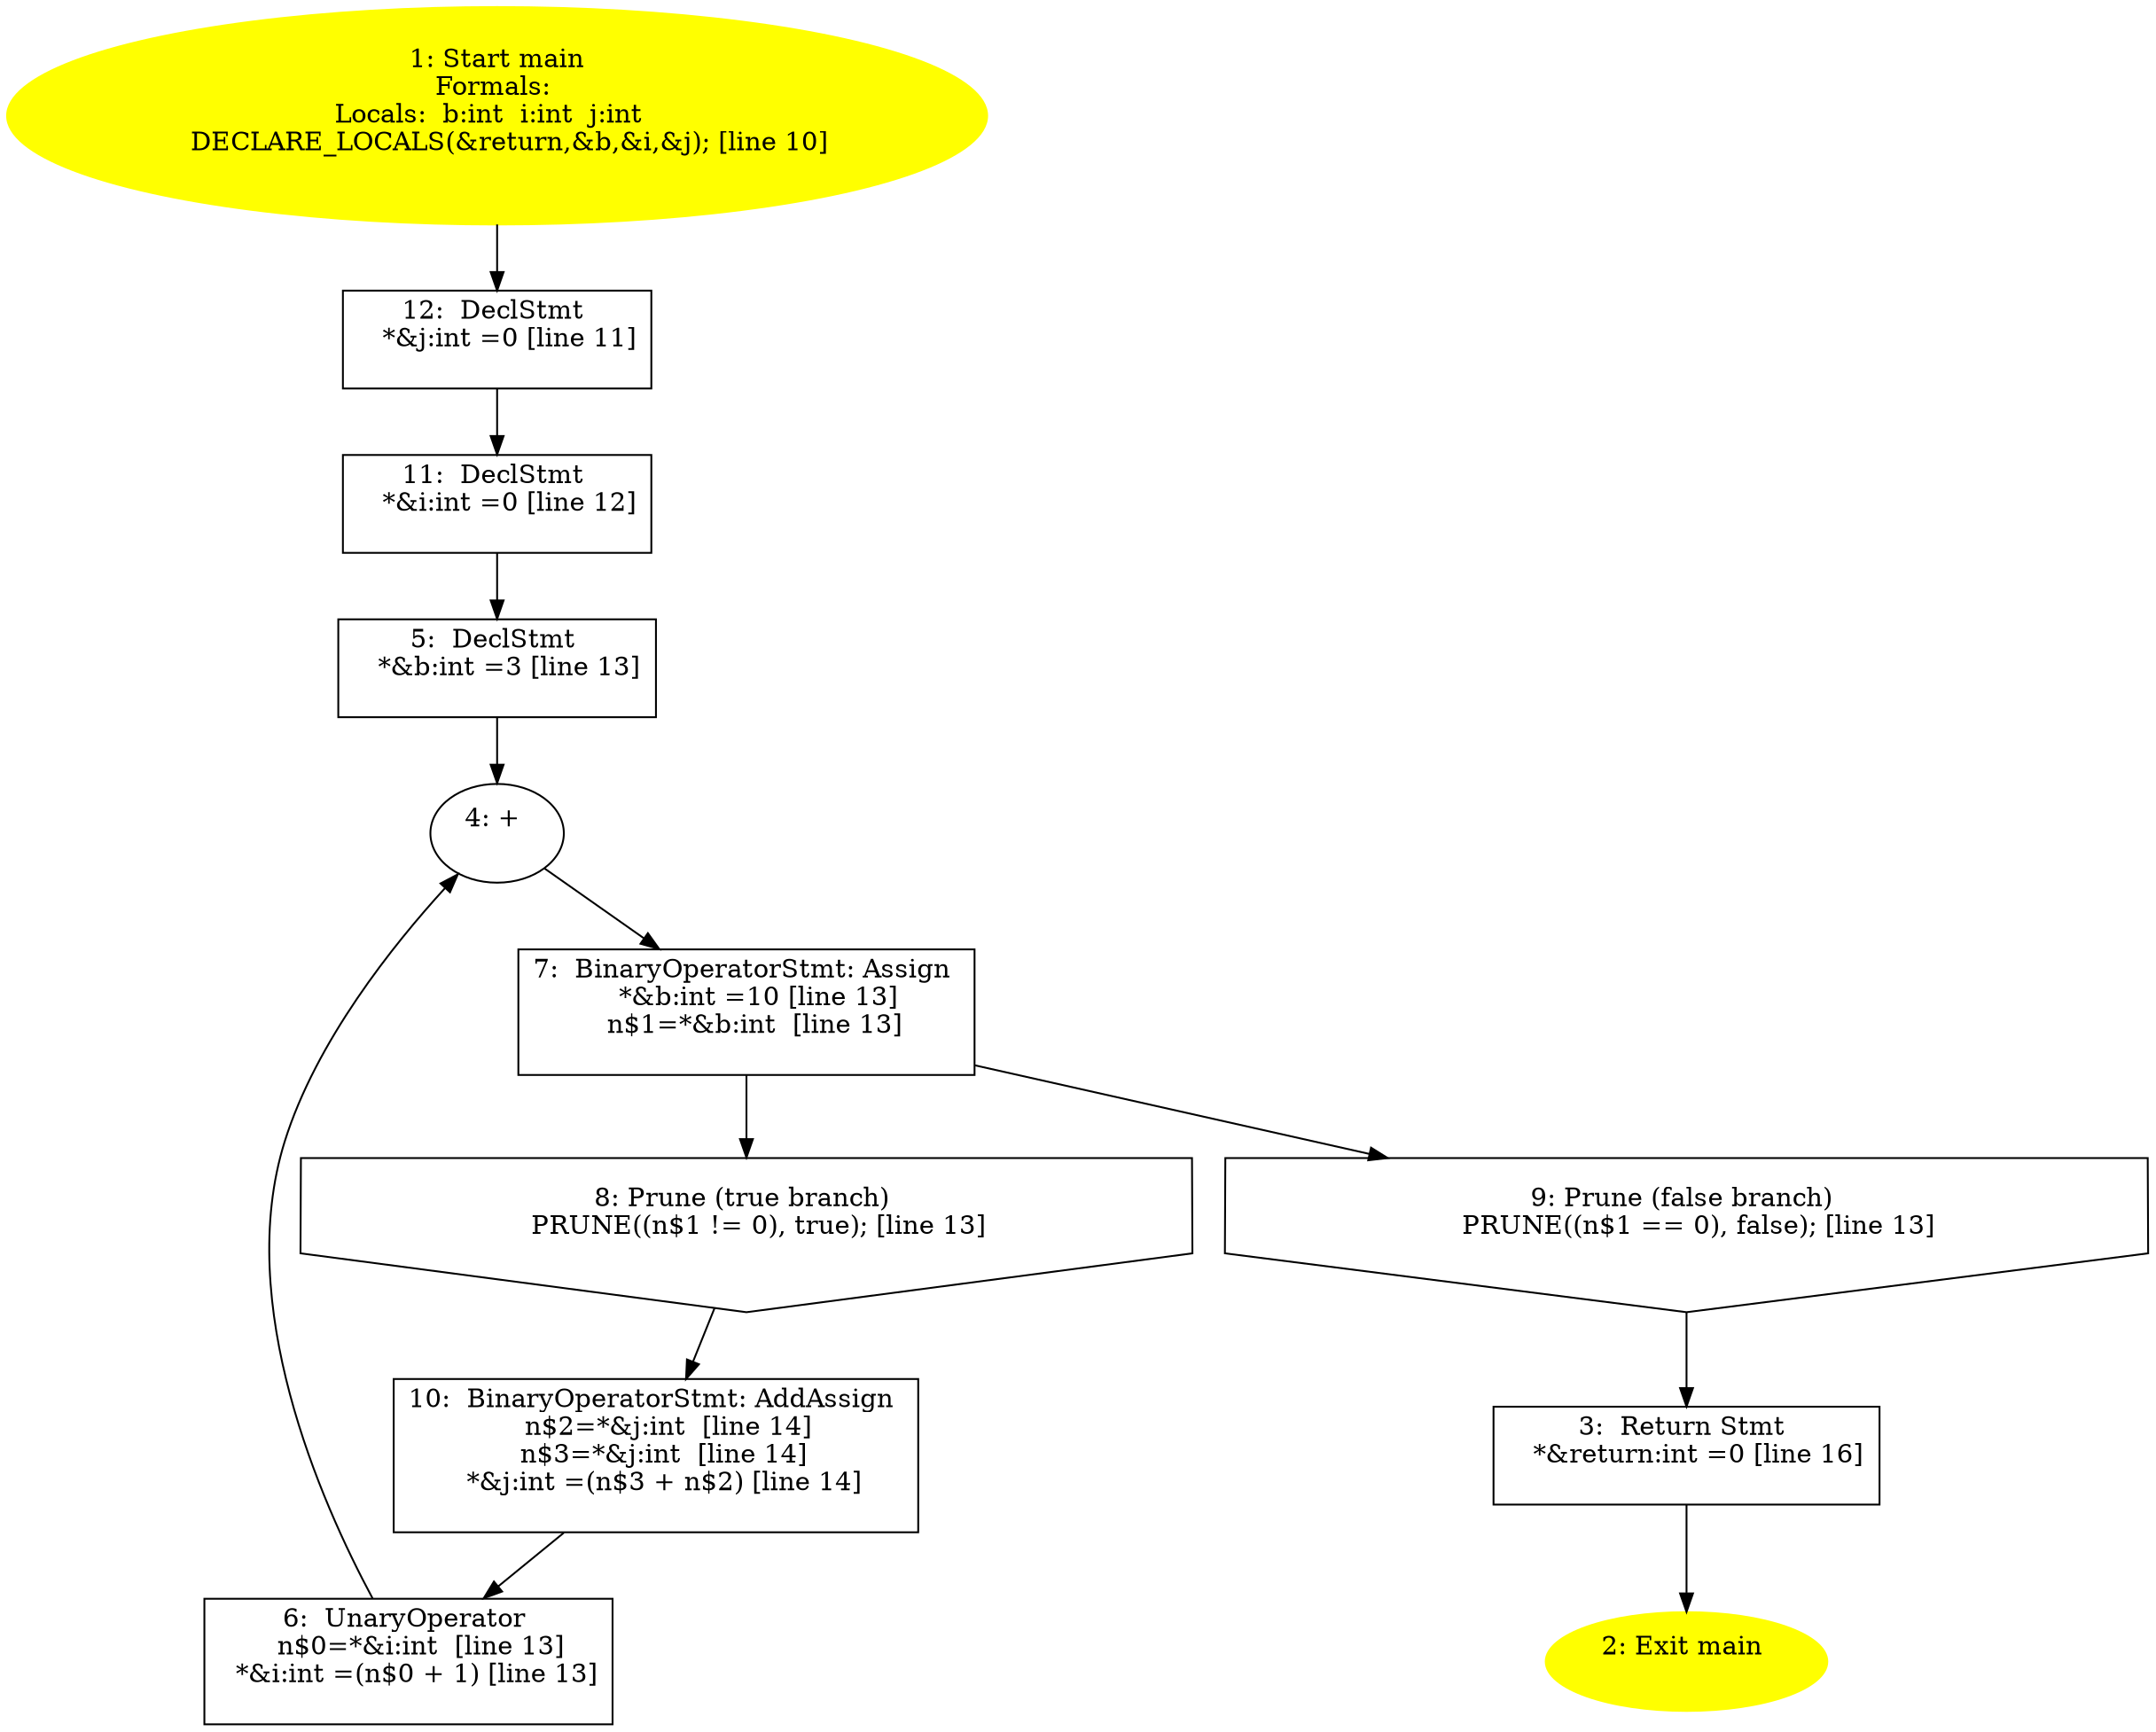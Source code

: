 /* @generated */
digraph iCFG {
"main12" [label="12:  DeclStmt \n   *&j:int =0 [line 11]\n " shape="box"]
	

	 "main12" -> "main11" ;
"main11" [label="11:  DeclStmt \n   *&i:int =0 [line 12]\n " shape="box"]
	

	 "main11" -> "main5" ;
"main10" [label="10:  BinaryOperatorStmt: AddAssign \n   n$2=*&j:int  [line 14]\n  n$3=*&j:int  [line 14]\n  *&j:int =(n$3 + n$2) [line 14]\n " shape="box"]
	

	 "main10" -> "main6" ;
"main9" [label="9: Prune (false branch) \n   PRUNE((n$1 == 0), false); [line 13]\n " shape="invhouse"]
	

	 "main9" -> "main3" ;
"main8" [label="8: Prune (true branch) \n   PRUNE((n$1 != 0), true); [line 13]\n " shape="invhouse"]
	

	 "main8" -> "main10" ;
"main7" [label="7:  BinaryOperatorStmt: Assign \n   *&b:int =10 [line 13]\n  n$1=*&b:int  [line 13]\n " shape="box"]
	

	 "main7" -> "main8" ;
	 "main7" -> "main9" ;
"main6" [label="6:  UnaryOperator \n   n$0=*&i:int  [line 13]\n  *&i:int =(n$0 + 1) [line 13]\n " shape="box"]
	

	 "main6" -> "main4" ;
"main5" [label="5:  DeclStmt \n   *&b:int =3 [line 13]\n " shape="box"]
	

	 "main5" -> "main4" ;
"main4" [label="4: + \n  " ]
	

	 "main4" -> "main7" ;
"main3" [label="3:  Return Stmt \n   *&return:int =0 [line 16]\n " shape="box"]
	

	 "main3" -> "main2" ;
"main2" [label="2: Exit main \n  " color=yellow style=filled]
	

"main1" [label="1: Start main\nFormals: \nLocals:  b:int  i:int  j:int  \n   DECLARE_LOCALS(&return,&b,&i,&j); [line 10]\n " color=yellow style=filled]
	

	 "main1" -> "main12" ;
}
